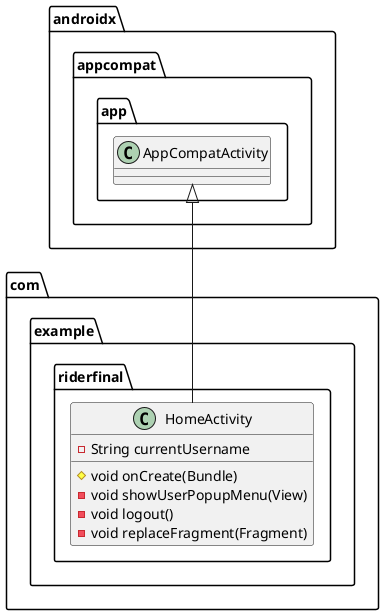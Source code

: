 @startuml
class com.example.riderfinal.HomeActivity {
- String currentUsername
# void onCreate(Bundle)
- void showUserPopupMenu(View)
- void logout()
- void replaceFragment(Fragment)
}




androidx.appcompat.app.AppCompatActivity <|-- com.example.riderfinal.HomeActivity
@enduml